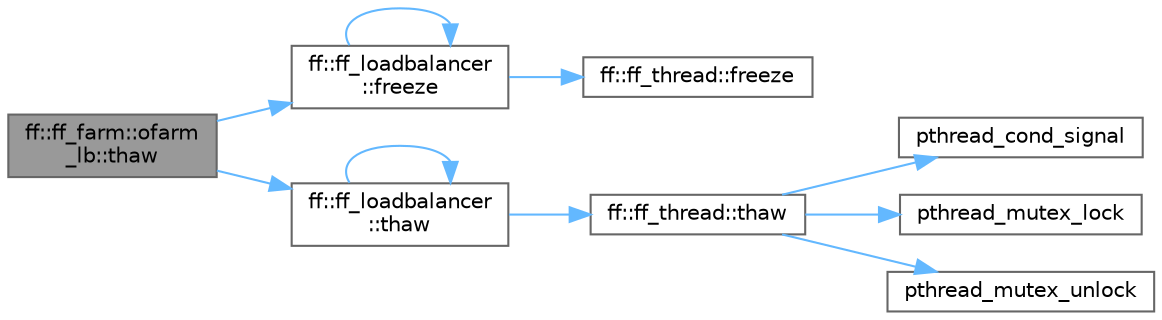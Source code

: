 digraph "ff::ff_farm::ofarm_lb::thaw"
{
 // LATEX_PDF_SIZE
  bgcolor="transparent";
  edge [fontname=Helvetica,fontsize=10,labelfontname=Helvetica,labelfontsize=10];
  node [fontname=Helvetica,fontsize=10,shape=box,height=0.2,width=0.4];
  rankdir="LR";
  Node1 [id="Node000001",label="ff::ff_farm::ofarm\l_lb::thaw",height=0.2,width=0.4,color="gray40", fillcolor="grey60", style="filled", fontcolor="black",tooltip="Thaws all threads register with the lb and the lb itself"];
  Node1 -> Node2 [id="edge10_Node000001_Node000002",color="steelblue1",style="solid",tooltip=" "];
  Node2 [id="Node000002",label="ff::ff_loadbalancer\l::freeze",height=0.2,width=0.4,color="grey40", fillcolor="white", style="filled",URL="$classff_1_1ff__loadbalancer.html#afcce87c8c005a29a1b182e16494857a0",tooltip="Freezes all threads registered with the lb and the lb itself"];
  Node2 -> Node2 [id="edge11_Node000002_Node000002",color="steelblue1",style="solid",tooltip=" "];
  Node2 -> Node3 [id="edge12_Node000002_Node000003",color="steelblue1",style="solid",tooltip=" "];
  Node3 [id="Node000003",label="ff::ff_thread::freeze",height=0.2,width=0.4,color="grey40", fillcolor="white", style="filled",URL="$classff_1_1ff__thread.html#aad5e4b95ad6f312e7d95616394eccb23",tooltip=" "];
  Node1 -> Node4 [id="edge13_Node000001_Node000004",color="steelblue1",style="solid",tooltip=" "];
  Node4 [id="Node000004",label="ff::ff_loadbalancer\l::thaw",height=0.2,width=0.4,color="grey40", fillcolor="white", style="filled",URL="$classff_1_1ff__loadbalancer.html#a5fec4d96961280ef4d4d2fe91da1a364",tooltip="Thaws all threads register with the lb and the lb itself"];
  Node4 -> Node4 [id="edge14_Node000004_Node000004",color="steelblue1",style="solid",tooltip=" "];
  Node4 -> Node5 [id="edge15_Node000004_Node000005",color="steelblue1",style="solid",tooltip=" "];
  Node5 [id="Node000005",label="ff::ff_thread::thaw",height=0.2,width=0.4,color="grey40", fillcolor="white", style="filled",URL="$classff_1_1ff__thread.html#a900624376e40a51b35da67992c1653fc",tooltip=" "];
  Node5 -> Node6 [id="edge16_Node000005_Node000006",color="steelblue1",style="solid",tooltip=" "];
  Node6 [id="Node000006",label="pthread_cond_signal",height=0.2,width=0.4,color="grey40", fillcolor="white", style="filled",URL="$pthread__minport__windows_8h.html#af3771cd9bcc377935b42c79ab48a3931",tooltip=" "];
  Node5 -> Node7 [id="edge17_Node000005_Node000007",color="steelblue1",style="solid",tooltip=" "];
  Node7 [id="Node000007",label="pthread_mutex_lock",height=0.2,width=0.4,color="grey40", fillcolor="white", style="filled",URL="$pthread__minport__windows_8h.html#ac24005266439bc710f8d85235c0c9213",tooltip=" "];
  Node5 -> Node8 [id="edge18_Node000005_Node000008",color="steelblue1",style="solid",tooltip=" "];
  Node8 [id="Node000008",label="pthread_mutex_unlock",height=0.2,width=0.4,color="grey40", fillcolor="white", style="filled",URL="$pthread__minport__windows_8h.html#a9ebcb4bbf90f780d17be7acd63b0e92f",tooltip=" "];
}
